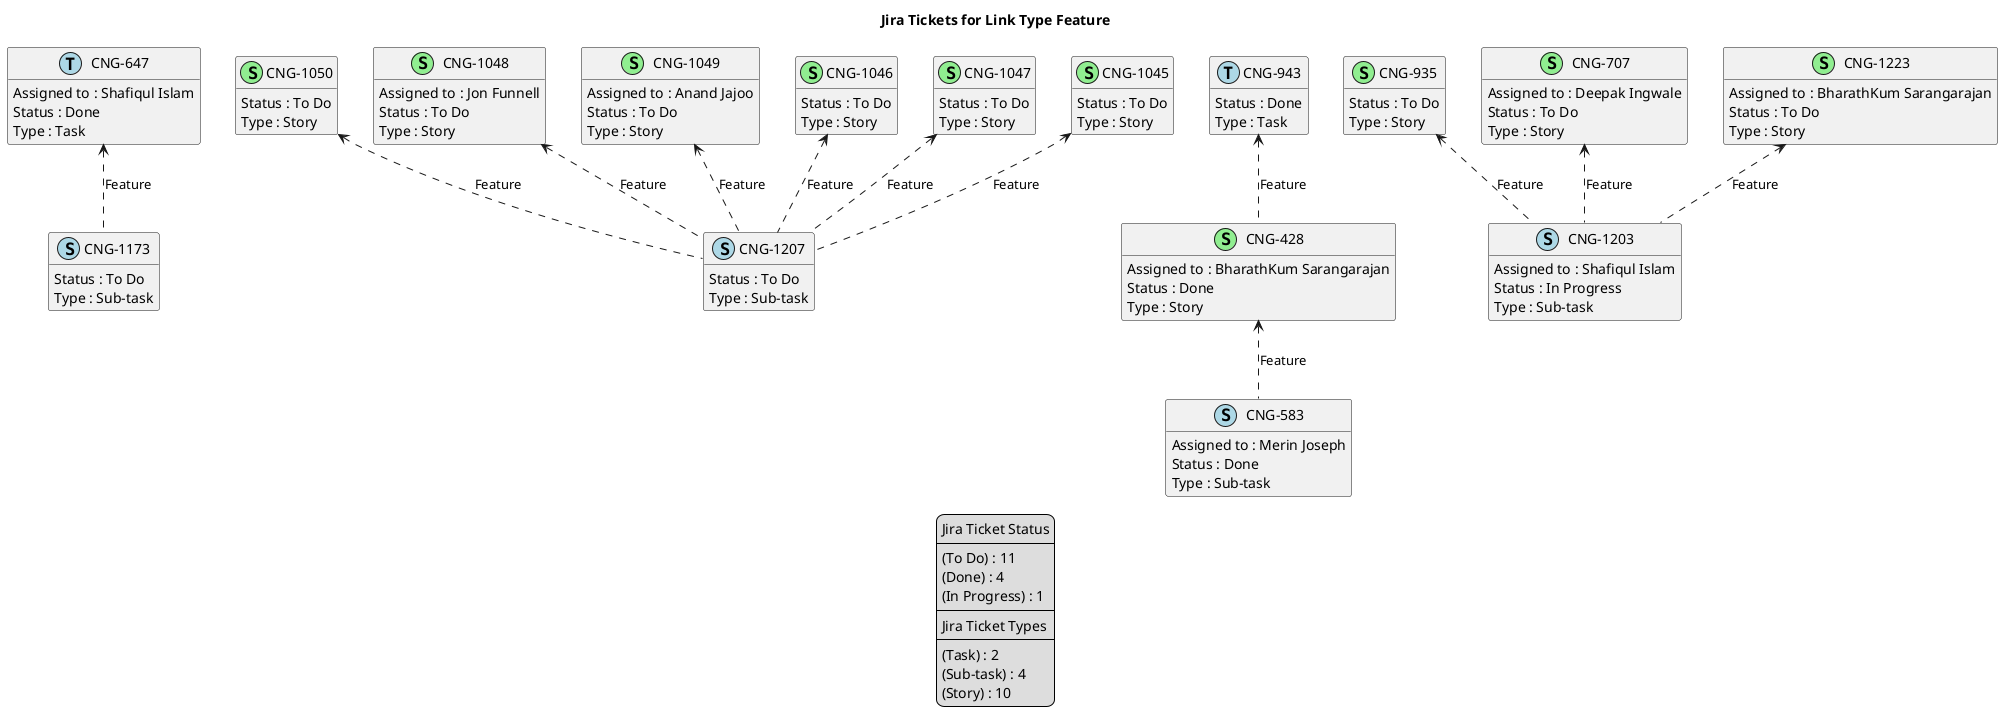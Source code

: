 @startuml
'https://plantuml.com/class-diagram

' GENERATE CLASS DIAGRAM ===========
' Generated at    : Fri Apr 19 14:50:28 CEST 2024

title Jira Tickets for Link Type Feature
hide empty members

legend
Jira Ticket Status
----
(To Do) : 11
(Done) : 4
(In Progress) : 1
----
Jira Ticket Types
----
(Task) : 2
(Sub-task) : 4
(Story) : 10
end legend


' Tickets =======
class "CNG-1173" << (S,lightblue) >> {
  Status : To Do
  Type : Sub-task
}

class "CNG-1050" << (S,lightgreen) >> {
  Status : To Do
  Type : Story
}

class "CNG-583" << (S,lightblue) >> {
  Assigned to : Merin Joseph
  Status : Done
  Type : Sub-task
}

class "CNG-428" << (S,lightgreen) >> {
  Assigned to : BharathKum Sarangarajan
  Status : Done
  Type : Story
}

class "CNG-647" << (T,lightblue) >> {
  Assigned to : Shafiqul Islam
  Status : Done
  Type : Task
}

class "CNG-935" << (S,lightgreen) >> {
  Status : To Do
  Type : Story
}

class "CNG-707" << (S,lightgreen) >> {
  Assigned to : Deepak Ingwale
  Status : To Do
  Type : Story
}

class "CNG-1207" << (S,lightblue) >> {
  Status : To Do
  Type : Sub-task
}

class "CNG-1048" << (S,lightgreen) >> {
  Assigned to : Jon Funnell
  Status : To Do
  Type : Story
}

class "CNG-1203" << (S,lightblue) >> {
  Assigned to : Shafiqul Islam
  Status : In Progress
  Type : Sub-task
}

class "CNG-1049" << (S,lightgreen) >> {
  Assigned to : Anand Jajoo
  Status : To Do
  Type : Story
}

class "CNG-1046" << (S,lightgreen) >> {
  Status : To Do
  Type : Story
}

class "CNG-1047" << (S,lightgreen) >> {
  Status : To Do
  Type : Story
}

class "CNG-1223" << (S,lightgreen) >> {
  Assigned to : BharathKum Sarangarajan
  Status : To Do
  Type : Story
}

class "CNG-943" << (T,lightblue) >> {
  Status : Done
  Type : Task
}

class "CNG-1045" << (S,lightgreen) >> {
  Status : To Do
  Type : Story
}



' Links =======
"CNG-935" <.. "CNG-1203" : Feature
"CNG-707" <.. "CNG-1203" : Feature
"CNG-943" <.. "CNG-428" : Feature
"CNG-1048" <.. "CNG-1207" : Feature
"CNG-1049" <.. "CNG-1207" : Feature
"CNG-1046" <.. "CNG-1207" : Feature
"CNG-1047" <.. "CNG-1207" : Feature
"CNG-1045" <.. "CNG-1207" : Feature
"CNG-1050" <.. "CNG-1207" : Feature
"CNG-1223" <.. "CNG-1203" : Feature
"CNG-428" <.. "CNG-583" : Feature
"CNG-647" <.. "CNG-1173" : Feature


@enduml
